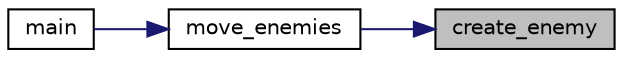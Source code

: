 digraph "create_enemy"
{
 // LATEX_PDF_SIZE
  edge [fontname="Helvetica",fontsize="10",labelfontname="Helvetica",labelfontsize="10"];
  node [fontname="Helvetica",fontsize="10",shape=record];
  rankdir="RL";
  Node1 [label="create_enemy",height=0.2,width=0.4,color="black", fillcolor="grey75", style="filled", fontcolor="black",tooltip="Create a enemy object."];
  Node1 -> Node2 [dir="back",color="midnightblue",fontsize="10",style="solid"];
  Node2 [label="move_enemies",height=0.2,width=0.4,color="black", fillcolor="white", style="filled",URL="$enemies__controller_8h.html#ad6d942feaf487fc2a0fdba53584d00be",tooltip="Function that manage the enemies."];
  Node2 -> Node3 [dir="back",color="midnightblue",fontsize="10",style="solid"];
  Node3 [label="main",height=0.2,width=0.4,color="black", fillcolor="white", style="filled",URL="$main_8c.html#abf9e6b7e6f15df4b525a2e7705ba3089",tooltip="Main function of the project contain the game loop."];
}
